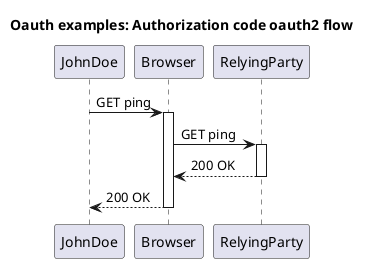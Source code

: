 @startuml
title Oauth examples: Authorization code oauth2 flow
participant JohnDoe
participant Browser
participant RelyingParty
JohnDoe -> Browser: GET ping 
activate Browser
Browser -> RelyingParty: GET ping 
activate RelyingParty

RelyingParty --> Browser: 200 OK
deactivate RelyingParty
Browser --> JohnDoe: 200 OK
deactivate Browser
    @enduml